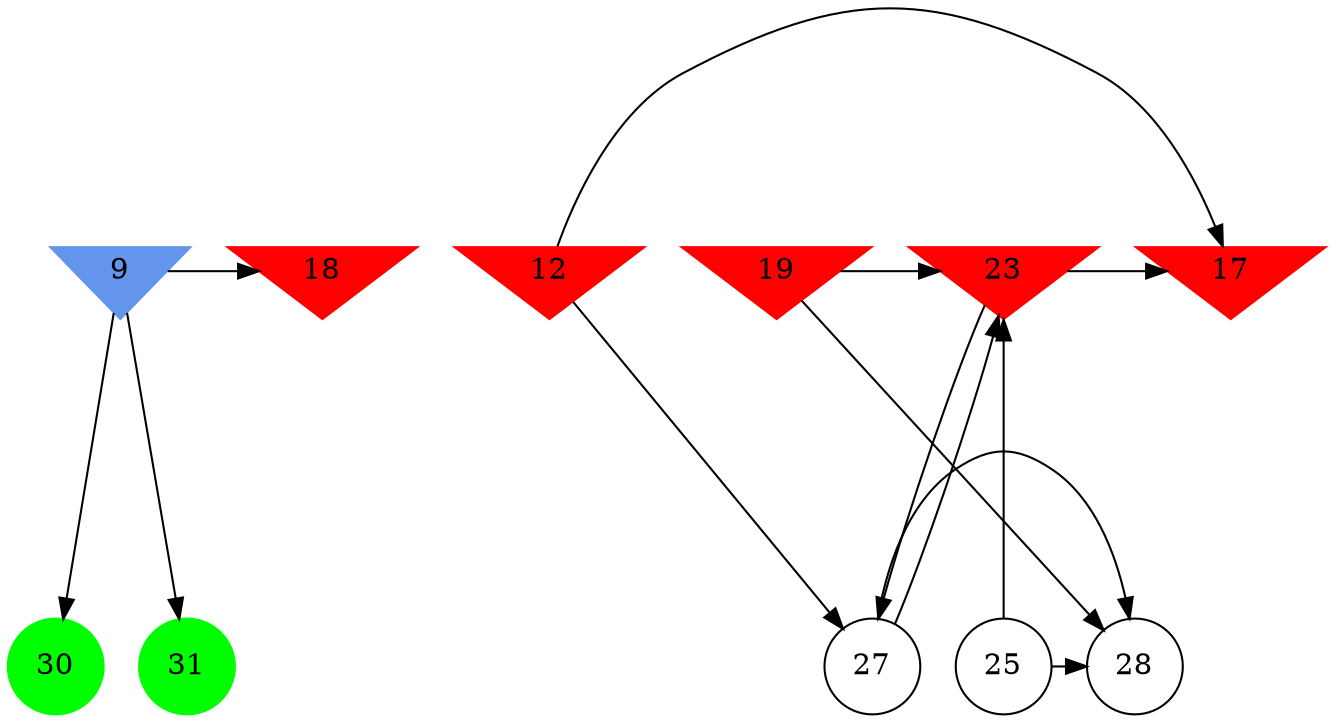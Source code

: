 digraph brain {
	ranksep=2.0;
	9 [shape=invtriangle,style=filled,color=cornflowerblue];
	12 [shape=invtriangle,style=filled,color=red];
	17 [shape=invtriangle,style=filled,color=red];
	18 [shape=invtriangle,style=filled,color=red];
	19 [shape=invtriangle,style=filled,color=red];
	23 [shape=invtriangle,style=filled,color=red];
	25 [shape=circle,color=black];
	27 [shape=circle,color=black];
	28 [shape=circle,color=black];
	30 [shape=circle,style=filled,color=green];
	31 [shape=circle,style=filled,color=green];
	12	->	17;
	12	->	27;
	23	->	17;
	23	->	27;
	25	->	28;
	25	->	23;
	19	->	28;
	19	->	23;
	27	->	28;
	27	->	23;
	9	->	30;
	9	->	31;
	9	->	18;
	{ rank=same; 9; 12; 17; 18; 19; 23; }
	{ rank=same; 25; 27; 28; }
	{ rank=same; 30; 31; }
}
